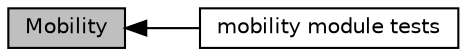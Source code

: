 digraph "Mobility"
{
  edge [fontname="Helvetica",fontsize="10",labelfontname="Helvetica",labelfontsize="10"];
  node [fontname="Helvetica",fontsize="10",shape=box];
  rankdir=LR;
  Node1 [label="Mobility",height=0.2,width=0.4,color="black", fillcolor="grey75", style="filled", fontcolor="black",tooltip="The mobility support includes:"];
  Node2 [label="mobility module tests",height=0.2,width=0.4,color="black", fillcolor="white", style="filled",URL="$group__mobility-test.html",tooltip=" "];
  Node1->Node2 [shape=plaintext, dir="back", style="solid"];
}
